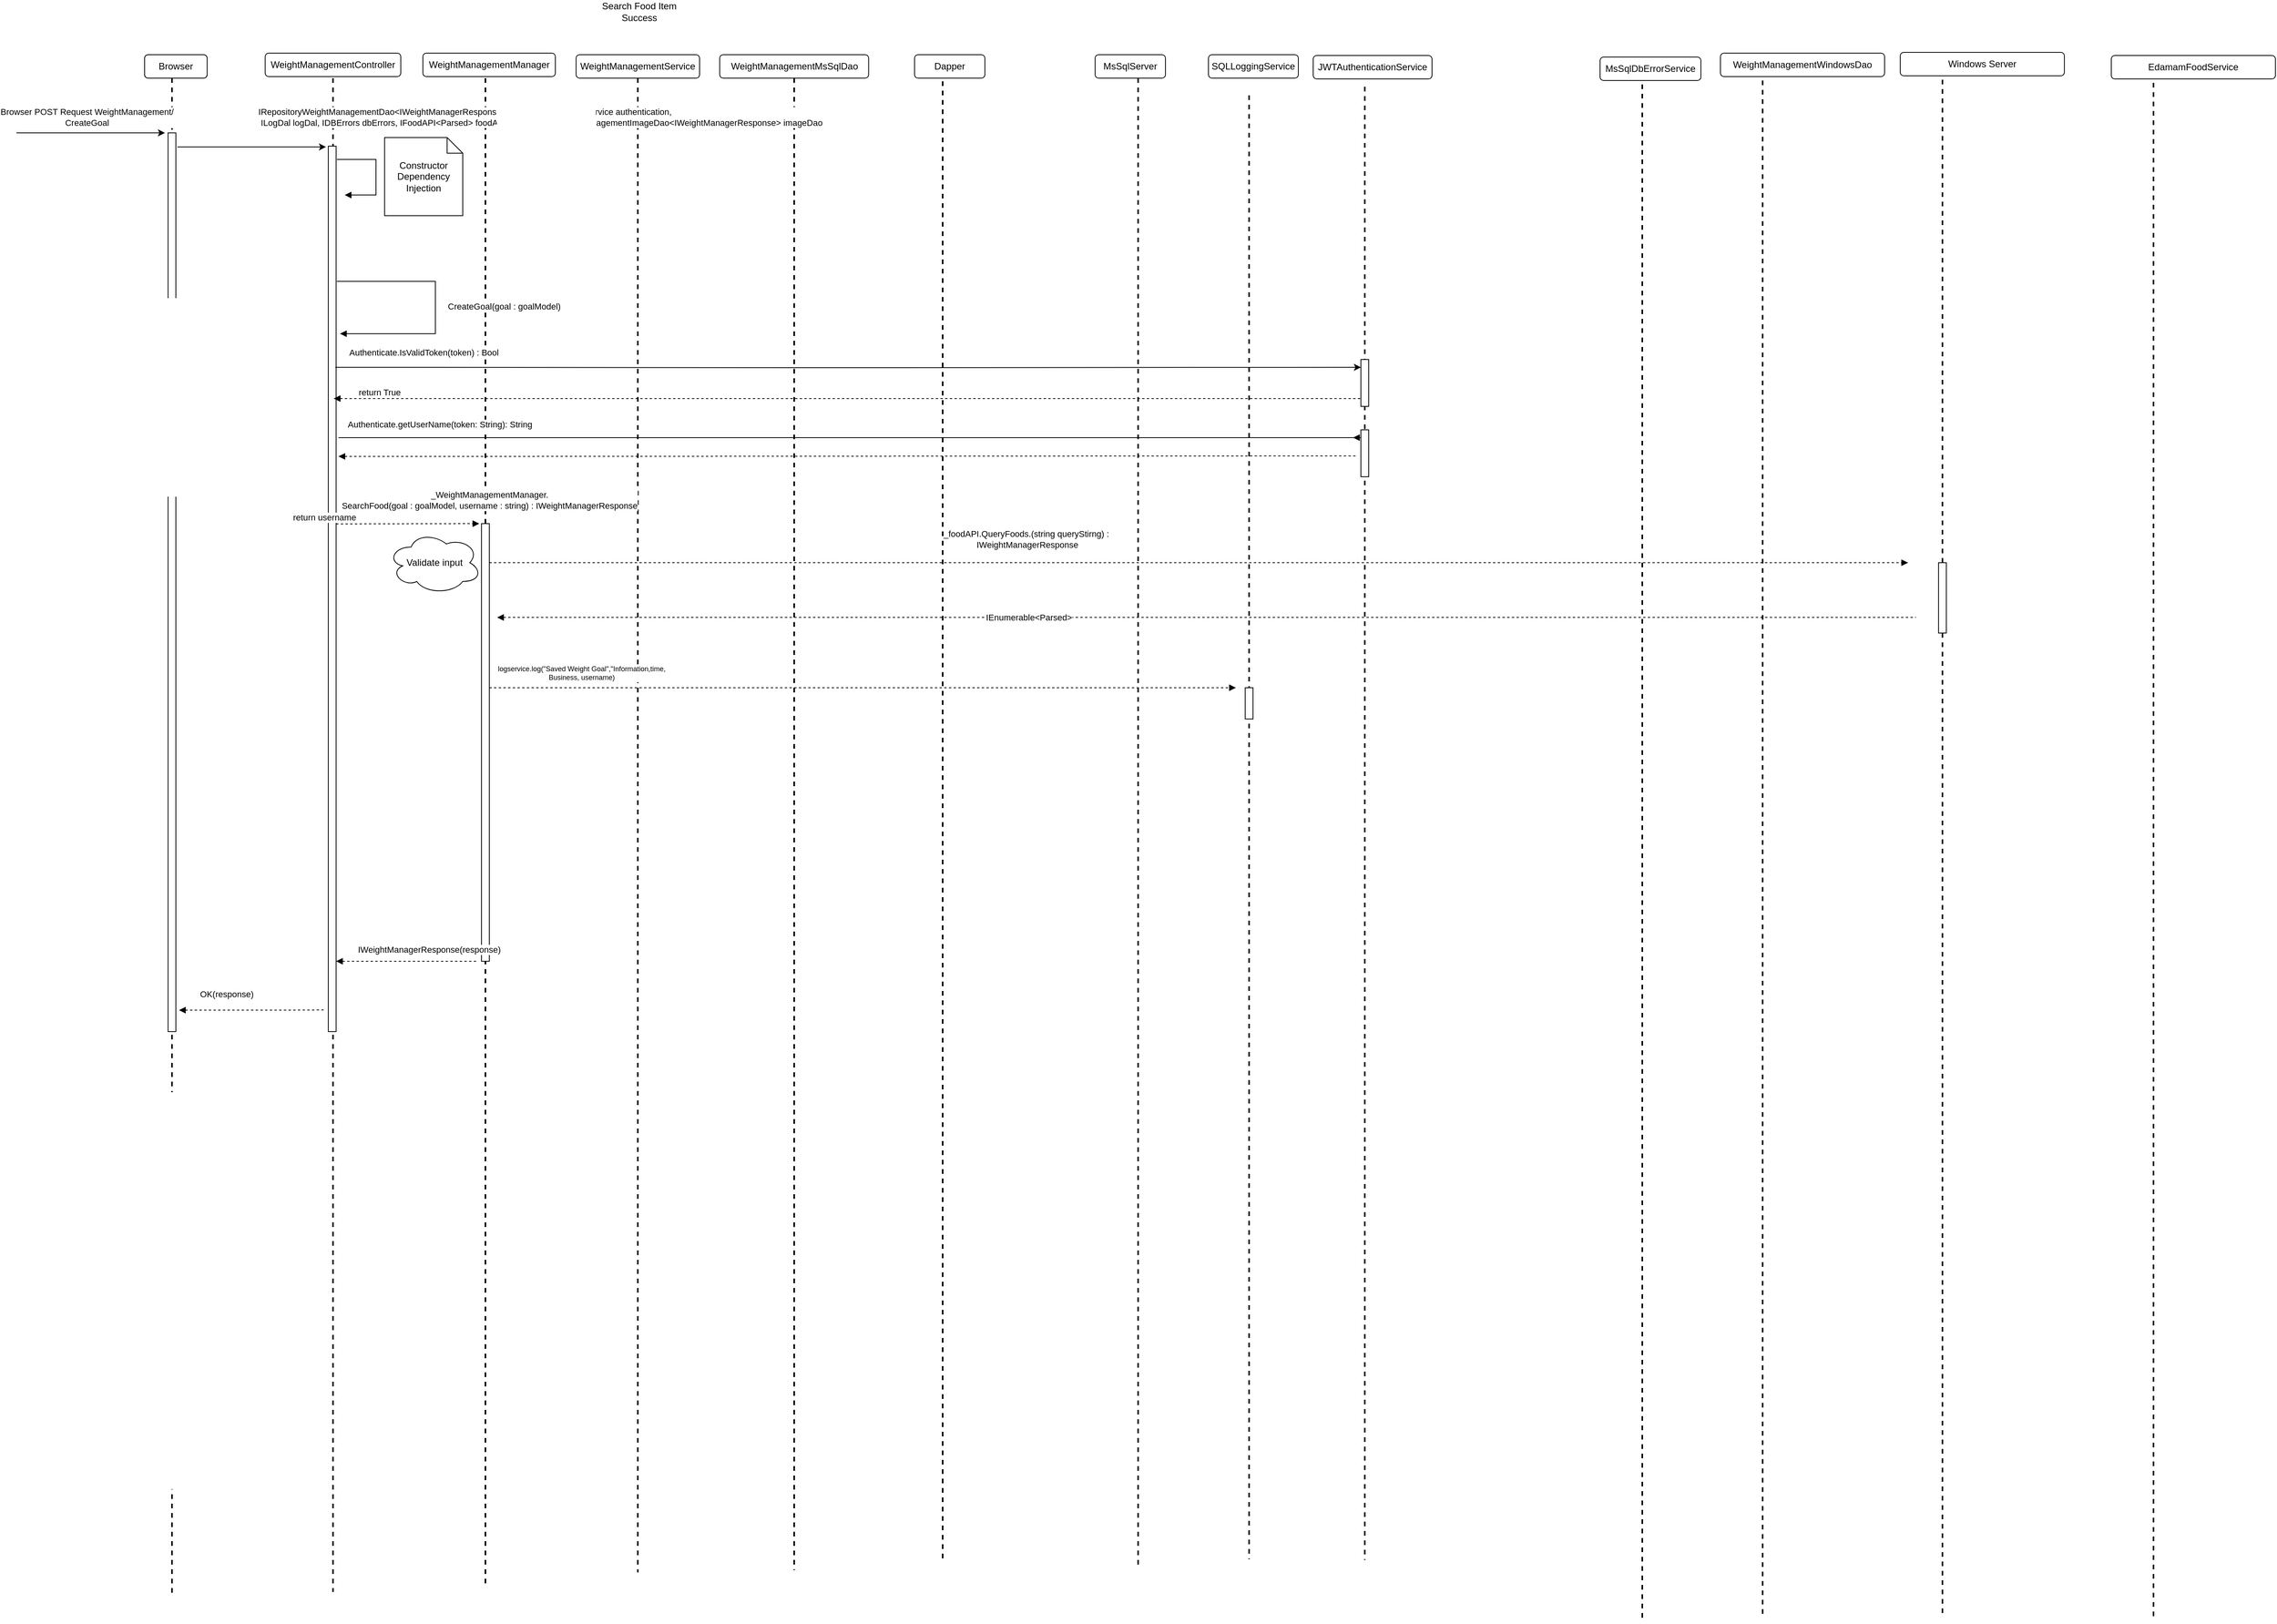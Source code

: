 <mxfile version="17.4.2" type="google" pages="3"><diagram id="Zu-n8dE4JaftM5KnnPa3" name="Success"><mxGraphModel grid="1" page="1" gridSize="10" guides="1" tooltips="1" connect="1" arrows="1" fold="1" pageScale="1" pageWidth="850" pageHeight="1100" math="0" shadow="0"><root><mxCell id="0"/><mxCell id="1" parent="0"/><mxCell id="J2cNiMPiPZ0vGhKlHc10-95" value="WeightManagementController" style="rounded=1;whiteSpace=wrap;html=1;" vertex="1" parent="1"><mxGeometry x="378.25" y="98" width="173.5" height="30" as="geometry"/></mxCell><mxCell id="J2cNiMPiPZ0vGhKlHc10-96" value="WeightManagementService" style="rounded=1;whiteSpace=wrap;html=1;" vertex="1" parent="1"><mxGeometry x="776" y="100" width="158" height="30" as="geometry"/></mxCell><mxCell id="J2cNiMPiPZ0vGhKlHc10-97" value="MsSqlServer" style="rounded=1;whiteSpace=wrap;html=1;" vertex="1" parent="1"><mxGeometry x="1440" y="100" width="90" height="30" as="geometry"/></mxCell><mxCell id="J2cNiMPiPZ0vGhKlHc10-98" value="WeightManagementManager" style="rounded=1;whiteSpace=wrap;html=1;" vertex="1" parent="1"><mxGeometry x="580" y="98" width="169.5" height="30" as="geometry"/></mxCell><mxCell id="J2cNiMPiPZ0vGhKlHc10-99" value="" style="line;strokeWidth=2;direction=south;html=1;dashed=1;" vertex="1" parent="1"><mxGeometry x="460" y="130" width="10" height="1937" as="geometry"/></mxCell><mxCell id="J2cNiMPiPZ0vGhKlHc10-100" value="" style="line;strokeWidth=2;direction=south;html=1;dashed=1;" vertex="1" parent="1"><mxGeometry x="655" y="130" width="10" height="1929" as="geometry"/></mxCell><mxCell id="J2cNiMPiPZ0vGhKlHc10-101" value="" style="line;strokeWidth=2;direction=south;html=1;dashed=1;" vertex="1" parent="1"><mxGeometry x="850" y="130" width="10" height="1912" as="geometry"/></mxCell><mxCell id="J2cNiMPiPZ0vGhKlHc10-102" value="" style="line;strokeWidth=2;direction=south;html=1;dashed=1;" vertex="1" parent="1"><mxGeometry x="1490" y="130" width="10" height="1908" as="geometry"/></mxCell><mxCell id="J2cNiMPiPZ0vGhKlHc10-103" value="Search Food Item Success" style="text;html=1;strokeColor=none;fillColor=none;align=center;verticalAlign=middle;whiteSpace=wrap;rounded=0;" vertex="1" parent="1"><mxGeometry x="786" y="30" width="142" height="30" as="geometry"/></mxCell><mxCell id="J2cNiMPiPZ0vGhKlHc10-104" value="" style="line;strokeWidth=2;direction=south;html=1;dashed=1;" vertex="1" parent="1"><mxGeometry x="1050" y="130" width="10" height="1909" as="geometry"/></mxCell><mxCell id="J2cNiMPiPZ0vGhKlHc10-105" value="" style="line;strokeWidth=2;direction=south;html=1;dashed=1;" vertex="1" parent="1"><mxGeometry x="1632" y="152" width="10" height="1873" as="geometry"/></mxCell><mxCell id="J2cNiMPiPZ0vGhKlHc10-106" value="SQLLoggingService" style="rounded=1;whiteSpace=wrap;html=1;" vertex="1" parent="1"><mxGeometry x="1585" y="100" width="115" height="30" as="geometry"/></mxCell><mxCell id="J2cNiMPiPZ0vGhKlHc10-107" value="Program.cs" style="rounded=1;whiteSpace=wrap;html=1;" vertex="1" parent="1"><mxGeometry x="224" y="100" width="80" height="30" as="geometry"/></mxCell><mxCell id="J2cNiMPiPZ0vGhKlHc10-108" value="" style="line;strokeWidth=2;direction=south;html=1;dashed=1;" vertex="1" parent="1"><mxGeometry x="254" y="130" width="10" height="1942" as="geometry"/></mxCell><mxCell id="J2cNiMPiPZ0vGhKlHc10-109" value="" style="html=1;points=[];perimeter=orthogonalPerimeter;" vertex="1" parent="1"><mxGeometry x="254" y="200" width="10" height="1150" as="geometry"/></mxCell><mxCell id="J2cNiMPiPZ0vGhKlHc10-110" value="" style="html=1;points=[];perimeter=orthogonalPerimeter;" vertex="1" parent="1"><mxGeometry x="459" y="217" width="10" height="1133" as="geometry"/></mxCell><mxCell id="J2cNiMPiPZ0vGhKlHc10-111" value="" style="line;strokeWidth=2;direction=south;html=1;dashed=1;" vertex="1" parent="1"><mxGeometry x="1240" y="134" width="10" height="1894" as="geometry"/></mxCell><mxCell id="J2cNiMPiPZ0vGhKlHc10-112" value="Dapper" style="rounded=1;whiteSpace=wrap;html=1;" vertex="1" parent="1"><mxGeometry x="1209" y="100" width="90" height="30" as="geometry"/></mxCell><mxCell id="J2cNiMPiPZ0vGhKlHc10-113" value="" style="line;strokeWidth=2;direction=south;html=1;dashed=1;" vertex="1" parent="1"><mxGeometry x="1780" y="141" width="10" height="1885" as="geometry"/></mxCell><mxCell id="J2cNiMPiPZ0vGhKlHc10-114" value="JWTAuthenticationService" style="rounded=1;whiteSpace=wrap;html=1;" vertex="1" parent="1"><mxGeometry x="1719" y="101" width="152" height="30" as="geometry"/></mxCell><mxCell id="J2cNiMPiPZ0vGhKlHc10-115" value="Browser" style="rounded=1;whiteSpace=wrap;html=1;" vertex="1" parent="1"><mxGeometry x="224" y="100" width="80" height="30" as="geometry"/></mxCell><mxCell id="J2cNiMPiPZ0vGhKlHc10-116" value="" style="endArrow=classic;html=1;rounded=0;" edge="1" parent="1"><mxGeometry width="50" height="50" relative="1" as="geometry"><mxPoint x="60" y="200" as="sourcePoint"/><mxPoint x="250" y="200" as="targetPoint"/></mxGeometry></mxCell><mxCell id="J2cNiMPiPZ0vGhKlHc10-117" value="&lt;div style=&quot;text-align: left&quot;&gt;Browser POST Request WeightManagement/&lt;/div&gt;&lt;span style=&quot;text-align: left&quot;&gt;CreateGoal&lt;/span&gt;" style="edgeLabel;html=1;align=center;verticalAlign=middle;resizable=0;points=[];" connectable="0" vertex="1" parent="J2cNiMPiPZ0vGhKlHc10-116"><mxGeometry x="0.567" y="-1" relative="1" as="geometry"><mxPoint x="-59" y="-21" as="offset"/></mxGeometry></mxCell><mxCell id="J2cNiMPiPZ0vGhKlHc10-118" value="" style="endArrow=classic;html=1;rounded=0;" edge="1" parent="1"><mxGeometry width="50" height="50" relative="1" as="geometry"><mxPoint x="266" y="218" as="sourcePoint"/><mxPoint x="456" y="218" as="targetPoint"/></mxGeometry></mxCell><mxCell id="J2cNiMPiPZ0vGhKlHc10-119" value="&lt;div style=&quot;text-align: left&quot;&gt;&lt;div&gt;IRepositoryWeightManagementDao&amp;lt;IWeightManagerResponse&amp;gt; dao, IAuthenticationService authentication,&lt;/div&gt;&lt;div&gt;&amp;nbsp;ILogDal logDal, IDBErrors dbErrors, IFoodAPI&amp;lt;Parsed&amp;gt; foodApi, IRepositoryWeightManagementImageDao&amp;lt;IWeightManagerResponse&amp;gt; imageDao&lt;/div&gt;&lt;/div&gt;" style="edgeLabel;html=1;align=center;verticalAlign=middle;resizable=0;points=[];" connectable="0" vertex="1" parent="J2cNiMPiPZ0vGhKlHc10-118"><mxGeometry x="0.567" y="-1" relative="1" as="geometry"><mxPoint x="315" y="-39" as="offset"/></mxGeometry></mxCell><mxCell id="J2cNiMPiPZ0vGhKlHc10-120" value="" style="endArrow=block;endFill=1;html=1;edgeStyle=orthogonalEdgeStyle;align=left;verticalAlign=top;rounded=0;" edge="1" parent="1"><mxGeometry x="-1" relative="1" as="geometry"><mxPoint x="470" y="234.03" as="sourcePoint"/><mxPoint x="480" y="279.53" as="targetPoint"/><Array as="points"><mxPoint x="520" y="234.03"/><mxPoint x="520" y="279.03"/></Array></mxGeometry></mxCell><mxCell id="J2cNiMPiPZ0vGhKlHc10-121" value="Constructor Dependency Injection" style="shape=note;size=20;whiteSpace=wrap;html=1;" vertex="1" parent="1"><mxGeometry x="531" y="206" width="100" height="100" as="geometry"/></mxCell><mxCell id="J2cNiMPiPZ0vGhKlHc10-122" value="CreateGoal(goal : goalModel)" style="endArrow=block;endFill=1;html=1;edgeStyle=orthogonalEdgeStyle;align=left;verticalAlign=top;rounded=0;" edge="1" parent="1"><mxGeometry x="-0.082" y="14" relative="1" as="geometry"><mxPoint x="470" y="390" as="sourcePoint"/><mxPoint x="474" y="457" as="targetPoint"/><Array as="points"><mxPoint x="596" y="390"/><mxPoint x="596" y="457"/></Array><mxPoint as="offset"/></mxGeometry></mxCell><mxCell id="J2cNiMPiPZ0vGhKlHc10-123" value="" style="html=1;points=[];perimeter=orthogonalPerimeter;" vertex="1" parent="1"><mxGeometry x="655" y="700" width="10" height="560" as="geometry"/></mxCell><mxCell id="J2cNiMPiPZ0vGhKlHc10-124" value="" style="endArrow=none;endFill=0;html=1;edgeStyle=orthogonalEdgeStyle;align=left;verticalAlign=top;rounded=0;startArrow=block;startFill=1;dashed=1;" edge="1" parent="1"><mxGeometry x="-1" relative="1" as="geometry"><mxPoint x="268" y="1322.52" as="sourcePoint"/><mxPoint x="453" y="1322.26" as="targetPoint"/><Array as="points"><mxPoint x="408" y="1322.26"/><mxPoint x="408" y="1322.26"/></Array></mxGeometry></mxCell><mxCell id="J2cNiMPiPZ0vGhKlHc10-125" value="&lt;span style=&quot;text-align: center&quot;&gt;OK(&lt;/span&gt;&lt;span style=&quot;text-align: center&quot;&gt;response)&lt;/span&gt;&lt;span style=&quot;text-align: center&quot;&gt;&lt;br&gt;&lt;br&gt;&lt;/span&gt;" style="edgeLabel;resizable=0;html=1;align=left;verticalAlign=bottom;" connectable="0" vertex="1" parent="J2cNiMPiPZ0vGhKlHc10-124"><mxGeometry x="-1" relative="1" as="geometry"><mxPoint x="25" y="1" as="offset"/></mxGeometry></mxCell><mxCell id="J2cNiMPiPZ0vGhKlHc10-126" value="" style="html=1;points=[];perimeter=orthogonalPerimeter;" vertex="1" parent="1"><mxGeometry x="1632" y="910" width="10" height="40" as="geometry"/></mxCell><mxCell id="J2cNiMPiPZ0vGhKlHc10-127" value="" style="endArrow=block;endFill=1;html=1;edgeStyle=orthogonalEdgeStyle;align=left;verticalAlign=top;rounded=0;exitX=1.133;exitY=0.18;exitDx=0;exitDy=0;exitPerimeter=0;entryX=-0.055;entryY=0.009;entryDx=0;entryDy=0;entryPerimeter=0;dashed=1;" edge="1" parent="1"><mxGeometry x="-1" relative="1" as="geometry"><mxPoint x="469.0" y="700.38" as="sourcePoint"/><mxPoint x="652.12" y="700.01" as="targetPoint"/><Array as="points"><mxPoint x="652.67" y="700.38"/></Array></mxGeometry></mxCell><mxCell id="J2cNiMPiPZ0vGhKlHc10-128" value="_WeightManagementManager.&lt;br&gt;&lt;span style=&quot;text-align: left&quot;&gt;SearchFood(&lt;/span&gt;&lt;span style=&quot;text-align: left&quot;&gt;goal : goalModel&lt;/span&gt;&lt;span style=&quot;text-align: left&quot;&gt;, username : string)&lt;/span&gt;&amp;nbsp;: IWeightManagerResponse&lt;span style=&quot;text-align: left&quot;&gt;&lt;br&gt;&lt;/span&gt;" style="edgeLabel;html=1;align=center;verticalAlign=middle;resizable=0;points=[];" connectable="0" vertex="1" parent="J2cNiMPiPZ0vGhKlHc10-127"><mxGeometry x="-0.158" y="2" relative="1" as="geometry"><mxPoint x="119" y="-28" as="offset"/></mxGeometry></mxCell><mxCell id="J2cNiMPiPZ0vGhKlHc10-129" value="" style="endArrow=block;endFill=1;html=1;edgeStyle=orthogonalEdgeStyle;align=left;verticalAlign=top;rounded=0;startArrow=none;startFill=0;dashed=1;" edge="1" parent="1"><mxGeometry x="-1" relative="1" as="geometry"><mxPoint x="665" y="910" as="sourcePoint"/><mxPoint x="1620" y="910" as="targetPoint"/><Array as="points"><mxPoint x="1323.5" y="909.96"/></Array></mxGeometry></mxCell><mxCell id="J2cNiMPiPZ0vGhKlHc10-130" value="&lt;div style=&quot;font-size: 9px ; text-align: center&quot;&gt;logservice.log(&quot;Saved Weight Goal&quot;,&quot;Information,time,&lt;/div&gt;&lt;div style=&quot;font-size: 9px ; text-align: center&quot;&gt;Business, username)&lt;/div&gt;" style="edgeLabel;resizable=0;html=1;align=left;verticalAlign=bottom;" connectable="0" vertex="1" parent="J2cNiMPiPZ0vGhKlHc10-129"><mxGeometry x="-1" relative="1" as="geometry"><mxPoint x="9" y="-6" as="offset"/></mxGeometry></mxCell><mxCell id="J2cNiMPiPZ0vGhKlHc10-151" value="" style="line;strokeWidth=2;direction=south;html=1;dashed=1;" vertex="1" parent="1"><mxGeometry x="2135" y="138" width="10" height="1968" as="geometry"/></mxCell><mxCell id="J2cNiMPiPZ0vGhKlHc10-152" value="MsSqlDbErrorService" style="rounded=1;whiteSpace=wrap;html=1;" vertex="1" parent="1"><mxGeometry x="2086" y="103" width="129" height="30" as="geometry"/></mxCell><mxCell id="J2cNiMPiPZ0vGhKlHc10-153" value="" style="endArrow=classic;html=1;rounded=0;edgeStyle=orthogonalEdgeStyle;entryX=0;entryY=0.167;entryDx=0;entryDy=0;entryPerimeter=0;" edge="1" parent="1" target="J2cNiMPiPZ0vGhKlHc10-160"><mxGeometry relative="1" as="geometry"><mxPoint x="468" y="500" as="sourcePoint"/><mxPoint x="1770" y="500" as="targetPoint"/></mxGeometry></mxCell><mxCell id="J2cNiMPiPZ0vGhKlHc10-154" value="Authenticate.IsValidToken(token) : Bool" style="edgeLabel;resizable=0;html=1;align=center;verticalAlign=middle;" connectable="0" vertex="1" parent="J2cNiMPiPZ0vGhKlHc10-153"><mxGeometry relative="1" as="geometry"><mxPoint x="-544" y="-20" as="offset"/></mxGeometry></mxCell><mxCell id="J2cNiMPiPZ0vGhKlHc10-155" value="" style="endArrow=none;endFill=0;html=1;edgeStyle=orthogonalEdgeStyle;align=left;verticalAlign=top;rounded=0;startArrow=block;startFill=1;dashed=1;entryX=0.462;entryY=-29.044;entryDx=0;entryDy=0;entryPerimeter=0;" edge="1" parent="1"><mxGeometry x="-1" relative="1" as="geometry"><mxPoint x="466" y="540" as="sourcePoint"/><mxPoint x="1788.44" y="538.806" as="targetPoint"/><Array as="points"><mxPoint x="1780" y="540"/><mxPoint x="1780" y="539"/></Array></mxGeometry></mxCell><mxCell id="J2cNiMPiPZ0vGhKlHc10-156" value="return True" style="edgeLabel;resizable=0;html=1;align=left;verticalAlign=bottom;" connectable="0" vertex="1" parent="J2cNiMPiPZ0vGhKlHc10-155"><mxGeometry x="-1" relative="1" as="geometry"><mxPoint x="30" as="offset"/></mxGeometry></mxCell><mxCell id="J2cNiMPiPZ0vGhKlHc10-157" value="Authenticate.getUserName(token: String): String" style="endArrow=block;endFill=1;html=1;edgeStyle=orthogonalEdgeStyle;align=left;verticalAlign=top;rounded=0;" edge="1" parent="1"><mxGeometry x="-0.985" y="30" relative="1" as="geometry"><mxPoint x="472.0" y="590" as="sourcePoint"/><mxPoint x="1770" y="590" as="targetPoint"/><mxPoint as="offset"/><Array as="points"><mxPoint x="1790" y="590"/></Array></mxGeometry></mxCell><mxCell id="J2cNiMPiPZ0vGhKlHc10-158" value="" style="endArrow=none;endFill=0;html=1;edgeStyle=orthogonalEdgeStyle;align=left;verticalAlign=top;rounded=0;startArrow=block;startFill=1;dashed=1;entryX=-0.438;entryY=0.556;entryDx=0;entryDy=0;entryPerimeter=0;" edge="1" parent="1" target="J2cNiMPiPZ0vGhKlHc10-161"><mxGeometry x="-1" relative="1" as="geometry"><mxPoint x="472.0" y="614" as="sourcePoint"/><mxPoint x="1782" y="614" as="targetPoint"/><Array as="points"><mxPoint x="611" y="614"/></Array></mxGeometry></mxCell><mxCell id="J2cNiMPiPZ0vGhKlHc10-159" value="return username" style="edgeLabel;resizable=0;html=1;align=left;verticalAlign=bottom;" connectable="0" vertex="1" parent="J2cNiMPiPZ0vGhKlHc10-158"><mxGeometry x="-1" relative="1" as="geometry"><mxPoint x="-60" y="86" as="offset"/></mxGeometry></mxCell><mxCell id="J2cNiMPiPZ0vGhKlHc10-160" value="" style="html=1;points=[];perimeter=orthogonalPerimeter;" vertex="1" parent="1"><mxGeometry x="1780" y="490" width="10" height="60" as="geometry"/></mxCell><mxCell id="J2cNiMPiPZ0vGhKlHc10-161" value="" style="html=1;points=[];perimeter=orthogonalPerimeter;" vertex="1" parent="1"><mxGeometry x="1780" y="580" width="10" height="60" as="geometry"/></mxCell><mxCell id="J2cNiMPiPZ0vGhKlHc10-162" value="" style="endArrow=none;endFill=0;html=1;edgeStyle=orthogonalEdgeStyle;align=left;verticalAlign=top;rounded=0;startArrow=block;startFill=1;dashed=1;" edge="1" parent="1"><mxGeometry x="-1" relative="1" as="geometry"><mxPoint x="469" y="1260.0" as="sourcePoint"/><mxPoint x="649" y="1260.05" as="targetPoint"/><Array as="points"><mxPoint x="604" y="1260"/><mxPoint x="604" y="1260"/></Array></mxGeometry></mxCell><mxCell id="J2cNiMPiPZ0vGhKlHc10-163" value="&lt;span style=&quot;text-align: center&quot;&gt;IWeightManagerResponse(response)&lt;/span&gt;" style="edgeLabel;resizable=0;html=1;align=left;verticalAlign=bottom;" connectable="0" vertex="1" parent="J2cNiMPiPZ0vGhKlHc10-162"><mxGeometry x="-1" relative="1" as="geometry"><mxPoint x="26" y="-7" as="offset"/></mxGeometry></mxCell><mxCell id="J2cNiMPiPZ0vGhKlHc10-164" value="WeightManagementMsSqlDao" style="rounded=1;whiteSpace=wrap;html=1;" vertex="1" parent="1"><mxGeometry x="959.75" y="100" width="190.5" height="30" as="geometry"/></mxCell><mxCell id="J2cNiMPiPZ0vGhKlHc10-165" value="" style="line;strokeWidth=2;direction=south;html=1;dashed=1;" vertex="1" parent="1"><mxGeometry x="2289" y="133" width="10" height="1968" as="geometry"/></mxCell><mxCell id="J2cNiMPiPZ0vGhKlHc10-166" value="WeightManagementWindowsDao" style="rounded=1;whiteSpace=wrap;html=1;" vertex="1" parent="1"><mxGeometry x="2240" y="98" width="210" height="30" as="geometry"/></mxCell><mxCell id="J2cNiMPiPZ0vGhKlHc10-167" value="" style="line;strokeWidth=2;direction=south;html=1;dashed=1;" vertex="1" parent="1"><mxGeometry x="2519" y="132" width="10" height="1968" as="geometry"/></mxCell><mxCell id="J2cNiMPiPZ0vGhKlHc10-168" value="Windows Server" style="rounded=1;whiteSpace=wrap;html=1;" vertex="1" parent="1"><mxGeometry x="2470" y="97" width="210" height="30" as="geometry"/></mxCell><mxCell id="J2cNiMPiPZ0vGhKlHc10-184" value="" style="html=1;points=[];perimeter=orthogonalPerimeter;" vertex="1" parent="1"><mxGeometry x="2519" y="750" width="10" height="90" as="geometry"/></mxCell><mxCell id="J2cNiMPiPZ0vGhKlHc10-187" value="" style="endArrow=block;endFill=1;html=1;edgeStyle=orthogonalEdgeStyle;align=left;verticalAlign=top;rounded=0;exitX=1.133;exitY=0.18;exitDx=0;exitDy=0;exitPerimeter=0;dashed=1;" edge="1" parent="1"><mxGeometry x="-1" relative="1" as="geometry"><mxPoint x="665" y="750.03" as="sourcePoint"/><mxPoint x="2480" y="750" as="targetPoint"/><Array as="points"><mxPoint x="848.67" y="750.4"/></Array></mxGeometry></mxCell><mxCell id="J2cNiMPiPZ0vGhKlHc10-188" value="&lt;div style=&quot;text-align: left&quot;&gt;&lt;span style=&quot;text-align: center ; background-color: rgb(255 , 255 , 255)&quot;&gt;_foodAPI.QueryFoods.(string queryStirng)&lt;/span&gt;&lt;span style=&quot;text-align: center ; background-color: rgb(255 , 255 , 255)&quot;&gt;&amp;nbsp;:&amp;nbsp;&lt;/span&gt;&lt;br&gt;&lt;/div&gt;&lt;span style=&quot;background-color: rgb(255 , 255 , 255)&quot;&gt;IWeightManagerResponse&lt;/span&gt;" style="edgeLabel;html=1;align=center;verticalAlign=middle;resizable=0;points=[];labelBackgroundColor=none;" connectable="0" vertex="1" parent="J2cNiMPiPZ0vGhKlHc10-187"><mxGeometry x="-0.323" relative="1" as="geometry"><mxPoint x="73" y="-30" as="offset"/></mxGeometry></mxCell><mxCell id="J2cNiMPiPZ0vGhKlHc10-190" value="Validate input" style="ellipse;shape=cloud;whiteSpace=wrap;html=1;" vertex="1" parent="1"><mxGeometry x="535" y="710" width="120" height="80" as="geometry"/></mxCell><mxCell id="J2cNiMPiPZ0vGhKlHc10-193" value="" style="line;strokeWidth=2;direction=south;html=1;dashed=1;" vertex="1" parent="1"><mxGeometry x="2789" y="136" width="10" height="1968" as="geometry"/></mxCell><mxCell id="J2cNiMPiPZ0vGhKlHc10-194" value="EdamamFoodService" style="rounded=1;whiteSpace=wrap;html=1;" vertex="1" parent="1"><mxGeometry x="2740" y="101" width="210" height="30" as="geometry"/></mxCell><mxCell id="J2cNiMPiPZ0vGhKlHc10-195" value="" style="endArrow=none;endFill=0;html=1;edgeStyle=orthogonalEdgeStyle;align=left;verticalAlign=top;rounded=0;exitX=1.133;exitY=0.18;exitDx=0;exitDy=0;exitPerimeter=0;dashed=1;startArrow=block;startFill=1;" edge="1" parent="1"><mxGeometry x="-1" relative="1" as="geometry"><mxPoint x="675" y="820.03" as="sourcePoint"/><mxPoint x="2490" y="820" as="targetPoint"/><Array as="points"><mxPoint x="858.67" y="820.4"/></Array></mxGeometry></mxCell><mxCell id="J2cNiMPiPZ0vGhKlHc10-196" value="&lt;div style=&quot;text-align: center&quot;&gt;&lt;br&gt;&lt;/div&gt;" style="edgeLabel;html=1;align=center;verticalAlign=middle;resizable=0;points=[];labelBackgroundColor=none;" connectable="0" vertex="1" parent="J2cNiMPiPZ0vGhKlHc10-195"><mxGeometry x="-0.323" relative="1" as="geometry"><mxPoint x="81" y="-10" as="offset"/></mxGeometry></mxCell><mxCell id="J2cNiMPiPZ0vGhKlHc10-197" value="IEnumerable&amp;lt;Parsed&amp;gt;" style="edgeLabel;html=1;align=center;verticalAlign=middle;resizable=0;points=[];" connectable="0" vertex="1" parent="J2cNiMPiPZ0vGhKlHc10-195"><mxGeometry x="-0.251" relative="1" as="geometry"><mxPoint as="offset"/></mxGeometry></mxCell></root></mxGraphModel></diagram><diagram name="API FAIL" id="asKYfRH7LN4sN0O_VUEG"><mxGraphModel grid="1" page="1" gridSize="10" guides="1" tooltips="1" connect="1" arrows="1" fold="1" pageScale="1" pageWidth="850" pageHeight="1100" math="0" shadow="0"><root><mxCell id="YJ8ObVjsnDUGtwaK42XU-0"/><mxCell id="YJ8ObVjsnDUGtwaK42XU-1" parent="YJ8ObVjsnDUGtwaK42XU-0"/><mxCell id="p18GRYTLbY7goPqbXxSh-0" value="WeightManagementController" style="rounded=1;whiteSpace=wrap;html=1;" vertex="1" parent="YJ8ObVjsnDUGtwaK42XU-1"><mxGeometry x="378.25" y="98" width="173.5" height="30" as="geometry"/></mxCell><mxCell id="p18GRYTLbY7goPqbXxSh-1" value="WeightManagementService" style="rounded=1;whiteSpace=wrap;html=1;" vertex="1" parent="YJ8ObVjsnDUGtwaK42XU-1"><mxGeometry x="776" y="100" width="158" height="30" as="geometry"/></mxCell><mxCell id="p18GRYTLbY7goPqbXxSh-2" value="MsSqlServer" style="rounded=1;whiteSpace=wrap;html=1;" vertex="1" parent="YJ8ObVjsnDUGtwaK42XU-1"><mxGeometry x="1440" y="100" width="90" height="30" as="geometry"/></mxCell><mxCell id="p18GRYTLbY7goPqbXxSh-3" value="WeightManagementManager" style="rounded=1;whiteSpace=wrap;html=1;" vertex="1" parent="YJ8ObVjsnDUGtwaK42XU-1"><mxGeometry x="580" y="98" width="169.5" height="30" as="geometry"/></mxCell><mxCell id="p18GRYTLbY7goPqbXxSh-4" value="" style="line;strokeWidth=2;direction=south;html=1;dashed=1;" vertex="1" parent="YJ8ObVjsnDUGtwaK42XU-1"><mxGeometry x="460" y="130" width="10" height="1937" as="geometry"/></mxCell><mxCell id="p18GRYTLbY7goPqbXxSh-5" value="" style="line;strokeWidth=2;direction=south;html=1;dashed=1;" vertex="1" parent="YJ8ObVjsnDUGtwaK42XU-1"><mxGeometry x="655" y="130" width="10" height="1929" as="geometry"/></mxCell><mxCell id="p18GRYTLbY7goPqbXxSh-6" value="" style="line;strokeWidth=2;direction=south;html=1;dashed=1;" vertex="1" parent="YJ8ObVjsnDUGtwaK42XU-1"><mxGeometry x="850" y="130" width="10" height="1912" as="geometry"/></mxCell><mxCell id="p18GRYTLbY7goPqbXxSh-7" value="" style="line;strokeWidth=2;direction=south;html=1;dashed=1;" vertex="1" parent="YJ8ObVjsnDUGtwaK42XU-1"><mxGeometry x="1490" y="130" width="10" height="1908" as="geometry"/></mxCell><mxCell id="p18GRYTLbY7goPqbXxSh-8" value="Search Food Item API Error" style="text;html=1;strokeColor=none;fillColor=none;align=center;verticalAlign=middle;whiteSpace=wrap;rounded=0;" vertex="1" parent="YJ8ObVjsnDUGtwaK42XU-1"><mxGeometry x="786" y="30" width="142" height="30" as="geometry"/></mxCell><mxCell id="p18GRYTLbY7goPqbXxSh-9" value="" style="line;strokeWidth=2;direction=south;html=1;dashed=1;" vertex="1" parent="YJ8ObVjsnDUGtwaK42XU-1"><mxGeometry x="1050" y="130" width="10" height="1909" as="geometry"/></mxCell><mxCell id="p18GRYTLbY7goPqbXxSh-10" value="" style="line;strokeWidth=2;direction=south;html=1;dashed=1;" vertex="1" parent="YJ8ObVjsnDUGtwaK42XU-1"><mxGeometry x="1632" y="152" width="10" height="1873" as="geometry"/></mxCell><mxCell id="p18GRYTLbY7goPqbXxSh-11" value="SQLLoggingService" style="rounded=1;whiteSpace=wrap;html=1;" vertex="1" parent="YJ8ObVjsnDUGtwaK42XU-1"><mxGeometry x="1585" y="100" width="115" height="30" as="geometry"/></mxCell><mxCell id="p18GRYTLbY7goPqbXxSh-12" value="Program.cs" style="rounded=1;whiteSpace=wrap;html=1;" vertex="1" parent="YJ8ObVjsnDUGtwaK42XU-1"><mxGeometry x="224" y="100" width="80" height="30" as="geometry"/></mxCell><mxCell id="p18GRYTLbY7goPqbXxSh-13" value="" style="line;strokeWidth=2;direction=south;html=1;dashed=1;" vertex="1" parent="YJ8ObVjsnDUGtwaK42XU-1"><mxGeometry x="254" y="130" width="10" height="1942" as="geometry"/></mxCell><mxCell id="p18GRYTLbY7goPqbXxSh-14" value="" style="html=1;points=[];perimeter=orthogonalPerimeter;" vertex="1" parent="YJ8ObVjsnDUGtwaK42XU-1"><mxGeometry x="254" y="200" width="10" height="1150" as="geometry"/></mxCell><mxCell id="p18GRYTLbY7goPqbXxSh-15" value="" style="html=1;points=[];perimeter=orthogonalPerimeter;" vertex="1" parent="YJ8ObVjsnDUGtwaK42XU-1"><mxGeometry x="459" y="217" width="10" height="1133" as="geometry"/></mxCell><mxCell id="p18GRYTLbY7goPqbXxSh-16" value="" style="line;strokeWidth=2;direction=south;html=1;dashed=1;" vertex="1" parent="YJ8ObVjsnDUGtwaK42XU-1"><mxGeometry x="1240" y="134" width="10" height="1894" as="geometry"/></mxCell><mxCell id="p18GRYTLbY7goPqbXxSh-17" value="Dapper" style="rounded=1;whiteSpace=wrap;html=1;" vertex="1" parent="YJ8ObVjsnDUGtwaK42XU-1"><mxGeometry x="1209" y="100" width="90" height="30" as="geometry"/></mxCell><mxCell id="p18GRYTLbY7goPqbXxSh-18" value="" style="line;strokeWidth=2;direction=south;html=1;dashed=1;" vertex="1" parent="YJ8ObVjsnDUGtwaK42XU-1"><mxGeometry x="1780" y="141" width="10" height="1885" as="geometry"/></mxCell><mxCell id="p18GRYTLbY7goPqbXxSh-19" value="JWTAuthenticationService" style="rounded=1;whiteSpace=wrap;html=1;" vertex="1" parent="YJ8ObVjsnDUGtwaK42XU-1"><mxGeometry x="1719" y="101" width="152" height="30" as="geometry"/></mxCell><mxCell id="p18GRYTLbY7goPqbXxSh-20" value="Browser" style="rounded=1;whiteSpace=wrap;html=1;" vertex="1" parent="YJ8ObVjsnDUGtwaK42XU-1"><mxGeometry x="224" y="100" width="80" height="30" as="geometry"/></mxCell><mxCell id="p18GRYTLbY7goPqbXxSh-21" value="" style="endArrow=classic;html=1;rounded=0;" edge="1" parent="YJ8ObVjsnDUGtwaK42XU-1"><mxGeometry width="50" height="50" relative="1" as="geometry"><mxPoint x="60" y="200" as="sourcePoint"/><mxPoint x="250" y="200" as="targetPoint"/></mxGeometry></mxCell><mxCell id="p18GRYTLbY7goPqbXxSh-22" value="&lt;div style=&quot;text-align: left&quot;&gt;Browser POST Request WeightManagement/&lt;/div&gt;&lt;span style=&quot;text-align: left&quot;&gt;CreateGoal&lt;/span&gt;" style="edgeLabel;html=1;align=center;verticalAlign=middle;resizable=0;points=[];" connectable="0" vertex="1" parent="p18GRYTLbY7goPqbXxSh-21"><mxGeometry x="0.567" y="-1" relative="1" as="geometry"><mxPoint x="-59" y="-21" as="offset"/></mxGeometry></mxCell><mxCell id="p18GRYTLbY7goPqbXxSh-23" value="" style="endArrow=classic;html=1;rounded=0;" edge="1" parent="YJ8ObVjsnDUGtwaK42XU-1"><mxGeometry width="50" height="50" relative="1" as="geometry"><mxPoint x="266" y="218" as="sourcePoint"/><mxPoint x="456" y="218" as="targetPoint"/></mxGeometry></mxCell><mxCell id="p18GRYTLbY7goPqbXxSh-24" value="&lt;div style=&quot;text-align: left&quot;&gt;&lt;div&gt;IRepositoryWeightManagementDao&amp;lt;IWeightManagerResponse&amp;gt; dao, IAuthenticationService authentication,&lt;/div&gt;&lt;div&gt;&amp;nbsp;ILogDal logDal, IDBErrors dbErrors, IFoodAPI&amp;lt;Parsed&amp;gt; foodApi, IRepositoryWeightManagementImageDao&amp;lt;IWeightManagerResponse&amp;gt; imageDao&lt;/div&gt;&lt;/div&gt;" style="edgeLabel;html=1;align=center;verticalAlign=middle;resizable=0;points=[];" connectable="0" vertex="1" parent="p18GRYTLbY7goPqbXxSh-23"><mxGeometry x="0.567" y="-1" relative="1" as="geometry"><mxPoint x="315" y="-39" as="offset"/></mxGeometry></mxCell><mxCell id="p18GRYTLbY7goPqbXxSh-25" value="" style="endArrow=block;endFill=1;html=1;edgeStyle=orthogonalEdgeStyle;align=left;verticalAlign=top;rounded=0;" edge="1" parent="YJ8ObVjsnDUGtwaK42XU-1"><mxGeometry x="-1" relative="1" as="geometry"><mxPoint x="470" y="234.03" as="sourcePoint"/><mxPoint x="480" y="279.53" as="targetPoint"/><Array as="points"><mxPoint x="520" y="234.03"/><mxPoint x="520" y="279.03"/></Array></mxGeometry></mxCell><mxCell id="p18GRYTLbY7goPqbXxSh-26" value="Constructor Dependency Injection" style="shape=note;size=20;whiteSpace=wrap;html=1;" vertex="1" parent="YJ8ObVjsnDUGtwaK42XU-1"><mxGeometry x="531" y="206" width="100" height="100" as="geometry"/></mxCell><mxCell id="p18GRYTLbY7goPqbXxSh-27" value="CreateGoal(goal : goalModel)" style="endArrow=block;endFill=1;html=1;edgeStyle=orthogonalEdgeStyle;align=left;verticalAlign=top;rounded=0;" edge="1" parent="YJ8ObVjsnDUGtwaK42XU-1"><mxGeometry x="-0.082" y="14" relative="1" as="geometry"><mxPoint x="470" y="390" as="sourcePoint"/><mxPoint x="474" y="457" as="targetPoint"/><Array as="points"><mxPoint x="596" y="390"/><mxPoint x="596" y="457"/></Array><mxPoint as="offset"/></mxGeometry></mxCell><mxCell id="p18GRYTLbY7goPqbXxSh-28" value="" style="html=1;points=[];perimeter=orthogonalPerimeter;" vertex="1" parent="YJ8ObVjsnDUGtwaK42XU-1"><mxGeometry x="655" y="700" width="10" height="560" as="geometry"/></mxCell><mxCell id="p18GRYTLbY7goPqbXxSh-29" value="" style="endArrow=none;endFill=0;html=1;edgeStyle=orthogonalEdgeStyle;align=left;verticalAlign=top;rounded=0;startArrow=block;startFill=1;dashed=1;" edge="1" parent="YJ8ObVjsnDUGtwaK42XU-1"><mxGeometry x="-1" relative="1" as="geometry"><mxPoint x="268" y="1322.52" as="sourcePoint"/><mxPoint x="453" y="1322.26" as="targetPoint"/><Array as="points"><mxPoint x="408" y="1322.26"/><mxPoint x="408" y="1322.26"/></Array></mxGeometry></mxCell><mxCell id="p18GRYTLbY7goPqbXxSh-30" value="&lt;span style=&quot;text-align: center&quot;&gt;StatusCode(500)&lt;/span&gt;&lt;span style=&quot;text-align: center&quot;&gt;&lt;br&gt;&lt;/span&gt;" style="edgeLabel;resizable=0;html=1;align=left;verticalAlign=bottom;" connectable="0" vertex="1" parent="p18GRYTLbY7goPqbXxSh-29"><mxGeometry x="-1" relative="1" as="geometry"><mxPoint x="25" y="1" as="offset"/></mxGeometry></mxCell><mxCell id="p18GRYTLbY7goPqbXxSh-31" value="" style="html=1;points=[];perimeter=orthogonalPerimeter;" vertex="1" parent="YJ8ObVjsnDUGtwaK42XU-1"><mxGeometry x="1632" y="910" width="10" height="40" as="geometry"/></mxCell><mxCell id="p18GRYTLbY7goPqbXxSh-32" value="" style="endArrow=block;endFill=1;html=1;edgeStyle=orthogonalEdgeStyle;align=left;verticalAlign=top;rounded=0;exitX=1.133;exitY=0.18;exitDx=0;exitDy=0;exitPerimeter=0;entryX=-0.055;entryY=0.009;entryDx=0;entryDy=0;entryPerimeter=0;dashed=1;" edge="1" parent="YJ8ObVjsnDUGtwaK42XU-1"><mxGeometry x="-1" relative="1" as="geometry"><mxPoint x="469.0" y="700.38" as="sourcePoint"/><mxPoint x="652.12" y="700.01" as="targetPoint"/><Array as="points"><mxPoint x="652.67" y="700.38"/></Array></mxGeometry></mxCell><mxCell id="p18GRYTLbY7goPqbXxSh-33" value="_WeightManagementManager.&lt;br&gt;&lt;span style=&quot;text-align: left&quot;&gt;SearchFood(&lt;/span&gt;&lt;span style=&quot;text-align: left&quot;&gt;goal : goalModel&lt;/span&gt;&lt;span style=&quot;text-align: left&quot;&gt;, username : string)&lt;/span&gt;&amp;nbsp;: IWeightManagerResponse&lt;span style=&quot;text-align: left&quot;&gt;&lt;br&gt;&lt;/span&gt;" style="edgeLabel;html=1;align=center;verticalAlign=middle;resizable=0;points=[];" connectable="0" vertex="1" parent="p18GRYTLbY7goPqbXxSh-32"><mxGeometry x="-0.158" y="2" relative="1" as="geometry"><mxPoint x="119" y="-28" as="offset"/></mxGeometry></mxCell><mxCell id="p18GRYTLbY7goPqbXxSh-34" value="" style="endArrow=block;endFill=1;html=1;edgeStyle=orthogonalEdgeStyle;align=left;verticalAlign=top;rounded=0;startArrow=none;startFill=0;dashed=1;" edge="1" parent="YJ8ObVjsnDUGtwaK42XU-1"><mxGeometry x="-1" relative="1" as="geometry"><mxPoint x="665" y="910.0" as="sourcePoint"/><mxPoint x="1620" y="910.0" as="targetPoint"/><Array as="points"><mxPoint x="1323.5" y="909.96"/></Array></mxGeometry></mxCell><mxCell id="p18GRYTLbY7goPqbXxSh-35" value="&lt;div style=&quot;font-size: 9px ; text-align: center&quot;&gt;logservice.log(&quot;Search Food API Error&quot;,&quot;Information,time,&lt;/div&gt;&lt;div style=&quot;font-size: 9px ; text-align: center&quot;&gt;Business, username)&lt;/div&gt;" style="edgeLabel;resizable=0;html=1;align=left;verticalAlign=bottom;" connectable="0" vertex="1" parent="p18GRYTLbY7goPqbXxSh-34"><mxGeometry x="-1" relative="1" as="geometry"><mxPoint x="9" y="-6" as="offset"/></mxGeometry></mxCell><mxCell id="p18GRYTLbY7goPqbXxSh-36" value="" style="line;strokeWidth=2;direction=south;html=1;dashed=1;" vertex="1" parent="YJ8ObVjsnDUGtwaK42XU-1"><mxGeometry x="2135" y="138" width="10" height="1968" as="geometry"/></mxCell><mxCell id="p18GRYTLbY7goPqbXxSh-37" value="MsSqlDbErrorService" style="rounded=1;whiteSpace=wrap;html=1;" vertex="1" parent="YJ8ObVjsnDUGtwaK42XU-1"><mxGeometry x="2086" y="103" width="129" height="30" as="geometry"/></mxCell><mxCell id="p18GRYTLbY7goPqbXxSh-38" value="" style="endArrow=classic;html=1;rounded=0;edgeStyle=orthogonalEdgeStyle;entryX=0;entryY=0.167;entryDx=0;entryDy=0;entryPerimeter=0;" edge="1" parent="YJ8ObVjsnDUGtwaK42XU-1" target="p18GRYTLbY7goPqbXxSh-45"><mxGeometry relative="1" as="geometry"><mxPoint x="468" y="500.0" as="sourcePoint"/><mxPoint x="1770" y="500" as="targetPoint"/></mxGeometry></mxCell><mxCell id="p18GRYTLbY7goPqbXxSh-39" value="Authenticate.IsValidToken(token) : Bool" style="edgeLabel;resizable=0;html=1;align=center;verticalAlign=middle;" connectable="0" vertex="1" parent="p18GRYTLbY7goPqbXxSh-38"><mxGeometry relative="1" as="geometry"><mxPoint x="-544" y="-20" as="offset"/></mxGeometry></mxCell><mxCell id="p18GRYTLbY7goPqbXxSh-40" value="" style="endArrow=none;endFill=0;html=1;edgeStyle=orthogonalEdgeStyle;align=left;verticalAlign=top;rounded=0;startArrow=block;startFill=1;dashed=1;entryX=0.462;entryY=-29.044;entryDx=0;entryDy=0;entryPerimeter=0;" edge="1" parent="YJ8ObVjsnDUGtwaK42XU-1"><mxGeometry x="-1" relative="1" as="geometry"><mxPoint x="466" y="540.0" as="sourcePoint"/><mxPoint x="1788.44" y="538.806" as="targetPoint"/><Array as="points"><mxPoint x="1780" y="540"/><mxPoint x="1780" y="539"/></Array></mxGeometry></mxCell><mxCell id="p18GRYTLbY7goPqbXxSh-41" value="return True" style="edgeLabel;resizable=0;html=1;align=left;verticalAlign=bottom;" connectable="0" vertex="1" parent="p18GRYTLbY7goPqbXxSh-40"><mxGeometry x="-1" relative="1" as="geometry"><mxPoint x="30" as="offset"/></mxGeometry></mxCell><mxCell id="p18GRYTLbY7goPqbXxSh-42" value="Authenticate.getUserName(token: String): String" style="endArrow=block;endFill=1;html=1;edgeStyle=orthogonalEdgeStyle;align=left;verticalAlign=top;rounded=0;" edge="1" parent="YJ8ObVjsnDUGtwaK42XU-1"><mxGeometry x="-0.985" y="30" relative="1" as="geometry"><mxPoint x="472.0" y="590.0" as="sourcePoint"/><mxPoint x="1770" y="590.0" as="targetPoint"/><mxPoint as="offset"/><Array as="points"><mxPoint x="1790" y="590"/></Array></mxGeometry></mxCell><mxCell id="p18GRYTLbY7goPqbXxSh-43" value="" style="endArrow=none;endFill=0;html=1;edgeStyle=orthogonalEdgeStyle;align=left;verticalAlign=top;rounded=0;startArrow=block;startFill=1;dashed=1;entryX=-0.438;entryY=0.556;entryDx=0;entryDy=0;entryPerimeter=0;" edge="1" parent="YJ8ObVjsnDUGtwaK42XU-1" target="p18GRYTLbY7goPqbXxSh-46"><mxGeometry x="-1" relative="1" as="geometry"><mxPoint x="472.0" y="614" as="sourcePoint"/><mxPoint x="1782" y="614" as="targetPoint"/><Array as="points"><mxPoint x="611" y="614"/></Array></mxGeometry></mxCell><mxCell id="p18GRYTLbY7goPqbXxSh-44" value="return username" style="edgeLabel;resizable=0;html=1;align=left;verticalAlign=bottom;" connectable="0" vertex="1" parent="p18GRYTLbY7goPqbXxSh-43"><mxGeometry x="-1" relative="1" as="geometry"><mxPoint x="-60" y="86" as="offset"/></mxGeometry></mxCell><mxCell id="p18GRYTLbY7goPqbXxSh-45" value="" style="html=1;points=[];perimeter=orthogonalPerimeter;" vertex="1" parent="YJ8ObVjsnDUGtwaK42XU-1"><mxGeometry x="1780" y="490" width="10" height="60" as="geometry"/></mxCell><mxCell id="p18GRYTLbY7goPqbXxSh-46" value="" style="html=1;points=[];perimeter=orthogonalPerimeter;" vertex="1" parent="YJ8ObVjsnDUGtwaK42XU-1"><mxGeometry x="1780" y="580" width="10" height="60" as="geometry"/></mxCell><mxCell id="p18GRYTLbY7goPqbXxSh-47" value="" style="endArrow=none;endFill=0;html=1;edgeStyle=orthogonalEdgeStyle;align=left;verticalAlign=top;rounded=0;startArrow=block;startFill=1;dashed=1;" edge="1" parent="YJ8ObVjsnDUGtwaK42XU-1"><mxGeometry x="-1" relative="1" as="geometry"><mxPoint x="469" y="1260" as="sourcePoint"/><mxPoint x="649" y="1260.05" as="targetPoint"/><Array as="points"><mxPoint x="604" y="1260"/><mxPoint x="604" y="1260"/></Array></mxGeometry></mxCell><mxCell id="p18GRYTLbY7goPqbXxSh-48" value="&lt;span style=&quot;text-align: center&quot;&gt;IWeightManagerResponse(response)&lt;/span&gt;" style="edgeLabel;resizable=0;html=1;align=left;verticalAlign=bottom;" connectable="0" vertex="1" parent="p18GRYTLbY7goPqbXxSh-47"><mxGeometry x="-1" relative="1" as="geometry"><mxPoint x="26" y="-7" as="offset"/></mxGeometry></mxCell><mxCell id="p18GRYTLbY7goPqbXxSh-49" value="WeightManagementMsSqlDao" style="rounded=1;whiteSpace=wrap;html=1;" vertex="1" parent="YJ8ObVjsnDUGtwaK42XU-1"><mxGeometry x="959.75" y="100" width="190.5" height="30" as="geometry"/></mxCell><mxCell id="p18GRYTLbY7goPqbXxSh-50" value="" style="line;strokeWidth=2;direction=south;html=1;dashed=1;" vertex="1" parent="YJ8ObVjsnDUGtwaK42XU-1"><mxGeometry x="2289" y="133" width="10" height="1968" as="geometry"/></mxCell><mxCell id="p18GRYTLbY7goPqbXxSh-51" value="WeightManagementWindowsDao" style="rounded=1;whiteSpace=wrap;html=1;" vertex="1" parent="YJ8ObVjsnDUGtwaK42XU-1"><mxGeometry x="2240" y="98" width="210" height="30" as="geometry"/></mxCell><mxCell id="p18GRYTLbY7goPqbXxSh-52" value="" style="line;strokeWidth=2;direction=south;html=1;dashed=1;" vertex="1" parent="YJ8ObVjsnDUGtwaK42XU-1"><mxGeometry x="2519" y="132" width="10" height="1968" as="geometry"/></mxCell><mxCell id="p18GRYTLbY7goPqbXxSh-53" value="Windows Server" style="rounded=1;whiteSpace=wrap;html=1;" vertex="1" parent="YJ8ObVjsnDUGtwaK42XU-1"><mxGeometry x="2470" y="97" width="210" height="30" as="geometry"/></mxCell><mxCell id="p18GRYTLbY7goPqbXxSh-54" value="" style="html=1;points=[];perimeter=orthogonalPerimeter;" vertex="1" parent="YJ8ObVjsnDUGtwaK42XU-1"><mxGeometry x="2519" y="750" width="10" height="90" as="geometry"/></mxCell><mxCell id="p18GRYTLbY7goPqbXxSh-55" value="" style="endArrow=block;endFill=1;html=1;edgeStyle=orthogonalEdgeStyle;align=left;verticalAlign=top;rounded=0;exitX=1.133;exitY=0.18;exitDx=0;exitDy=0;exitPerimeter=0;dashed=1;" edge="1" parent="YJ8ObVjsnDUGtwaK42XU-1"><mxGeometry x="-1" relative="1" as="geometry"><mxPoint x="665" y="750.03" as="sourcePoint"/><mxPoint x="2480" y="750.0" as="targetPoint"/><Array as="points"><mxPoint x="848.67" y="750.4"/></Array></mxGeometry></mxCell><mxCell id="p18GRYTLbY7goPqbXxSh-56" value="&lt;div style=&quot;text-align: left&quot;&gt;&lt;span style=&quot;text-align: center ; background-color: rgb(255 , 255 , 255)&quot;&gt;_foodAPI.QueryFoods.(string queryStirng)&lt;/span&gt;&lt;span style=&quot;text-align: center ; background-color: rgb(255 , 255 , 255)&quot;&gt;&amp;nbsp;:&amp;nbsp;&lt;/span&gt;&lt;br&gt;&lt;/div&gt;&lt;span style=&quot;background-color: rgb(255 , 255 , 255)&quot;&gt;IEnumerable&amp;lt;Parsed&amp;gt;&lt;/span&gt;" style="edgeLabel;html=1;align=center;verticalAlign=middle;resizable=0;points=[];labelBackgroundColor=none;" connectable="0" vertex="1" parent="p18GRYTLbY7goPqbXxSh-55"><mxGeometry x="-0.323" relative="1" as="geometry"><mxPoint x="73" y="-30" as="offset"/></mxGeometry></mxCell><mxCell id="p18GRYTLbY7goPqbXxSh-57" value="Validate input" style="ellipse;shape=cloud;whiteSpace=wrap;html=1;" vertex="1" parent="YJ8ObVjsnDUGtwaK42XU-1"><mxGeometry x="535" y="710" width="120" height="80" as="geometry"/></mxCell><mxCell id="p18GRYTLbY7goPqbXxSh-58" value="" style="line;strokeWidth=2;direction=south;html=1;dashed=1;" vertex="1" parent="YJ8ObVjsnDUGtwaK42XU-1"><mxGeometry x="2789" y="136" width="10" height="1968" as="geometry"/></mxCell><mxCell id="p18GRYTLbY7goPqbXxSh-59" value="EdamamFoodService" style="rounded=1;whiteSpace=wrap;html=1;" vertex="1" parent="YJ8ObVjsnDUGtwaK42XU-1"><mxGeometry x="2740" y="101" width="210" height="30" as="geometry"/></mxCell></root></mxGraphModel></diagram><diagram name="String Too Long" id="lVCgCeAgNm9FB4khEXo_"><mxGraphModel grid="1" page="1" gridSize="10" guides="1" tooltips="1" connect="1" arrows="1" fold="1" pageScale="1" pageWidth="850" pageHeight="1100" math="0" shadow="0"><root><mxCell id="RBGxmoLLLYjpAYaRaYvH-0"/><mxCell id="RBGxmoLLLYjpAYaRaYvH-1" parent="RBGxmoLLLYjpAYaRaYvH-0"/><mxCell id="RBGxmoLLLYjpAYaRaYvH-2" value="WeightManagementController" style="rounded=1;whiteSpace=wrap;html=1;" parent="RBGxmoLLLYjpAYaRaYvH-1" vertex="1"><mxGeometry x="378.25" y="98" width="173.5" height="30" as="geometry"/></mxCell><mxCell id="RBGxmoLLLYjpAYaRaYvH-3" value="WeightManagementService" style="rounded=1;whiteSpace=wrap;html=1;" parent="RBGxmoLLLYjpAYaRaYvH-1" vertex="1"><mxGeometry x="776" y="100" width="158" height="30" as="geometry"/></mxCell><mxCell id="RBGxmoLLLYjpAYaRaYvH-4" value="MsSqlServer" style="rounded=1;whiteSpace=wrap;html=1;" parent="RBGxmoLLLYjpAYaRaYvH-1" vertex="1"><mxGeometry x="1440" y="100" width="90" height="30" as="geometry"/></mxCell><mxCell id="RBGxmoLLLYjpAYaRaYvH-5" value="WeightManagementManager" style="rounded=1;whiteSpace=wrap;html=1;" parent="RBGxmoLLLYjpAYaRaYvH-1" vertex="1"><mxGeometry x="580" y="98" width="169.5" height="30" as="geometry"/></mxCell><mxCell id="RBGxmoLLLYjpAYaRaYvH-6" value="" style="line;strokeWidth=2;direction=south;html=1;dashed=1;" parent="RBGxmoLLLYjpAYaRaYvH-1" vertex="1"><mxGeometry x="460" y="130" width="10" height="1937" as="geometry"/></mxCell><mxCell id="RBGxmoLLLYjpAYaRaYvH-7" value="" style="line;strokeWidth=2;direction=south;html=1;dashed=1;" parent="RBGxmoLLLYjpAYaRaYvH-1" vertex="1"><mxGeometry x="655" y="130" width="10" height="1929" as="geometry"/></mxCell><mxCell id="RBGxmoLLLYjpAYaRaYvH-8" value="" style="line;strokeWidth=2;direction=south;html=1;dashed=1;" parent="RBGxmoLLLYjpAYaRaYvH-1" vertex="1"><mxGeometry x="850" y="130" width="10" height="1912" as="geometry"/></mxCell><mxCell id="RBGxmoLLLYjpAYaRaYvH-9" value="" style="line;strokeWidth=2;direction=south;html=1;dashed=1;" parent="RBGxmoLLLYjpAYaRaYvH-1" vertex="1"><mxGeometry x="1490" y="130" width="10" height="1908" as="geometry"/></mxCell><mxCell id="RBGxmoLLLYjpAYaRaYvH-10" value="Search Food Item API Error" style="text;html=1;strokeColor=none;fillColor=none;align=center;verticalAlign=middle;whiteSpace=wrap;rounded=0;" parent="RBGxmoLLLYjpAYaRaYvH-1" vertex="1"><mxGeometry x="786" y="30" width="142" height="30" as="geometry"/></mxCell><mxCell id="RBGxmoLLLYjpAYaRaYvH-11" value="" style="line;strokeWidth=2;direction=south;html=1;dashed=1;" parent="RBGxmoLLLYjpAYaRaYvH-1" vertex="1"><mxGeometry x="1050" y="130" width="10" height="1909" as="geometry"/></mxCell><mxCell id="RBGxmoLLLYjpAYaRaYvH-12" value="" style="line;strokeWidth=2;direction=south;html=1;dashed=1;" parent="RBGxmoLLLYjpAYaRaYvH-1" vertex="1"><mxGeometry x="1632" y="152" width="10" height="1873" as="geometry"/></mxCell><mxCell id="RBGxmoLLLYjpAYaRaYvH-13" value="SQLLoggingService" style="rounded=1;whiteSpace=wrap;html=1;" parent="RBGxmoLLLYjpAYaRaYvH-1" vertex="1"><mxGeometry x="1585" y="100" width="115" height="30" as="geometry"/></mxCell><mxCell id="RBGxmoLLLYjpAYaRaYvH-14" value="Program.cs" style="rounded=1;whiteSpace=wrap;html=1;" parent="RBGxmoLLLYjpAYaRaYvH-1" vertex="1"><mxGeometry x="224" y="100" width="80" height="30" as="geometry"/></mxCell><mxCell id="RBGxmoLLLYjpAYaRaYvH-15" value="" style="line;strokeWidth=2;direction=south;html=1;dashed=1;" parent="RBGxmoLLLYjpAYaRaYvH-1" vertex="1"><mxGeometry x="254" y="130" width="10" height="1942" as="geometry"/></mxCell><mxCell id="RBGxmoLLLYjpAYaRaYvH-16" value="" style="html=1;points=[];perimeter=orthogonalPerimeter;" parent="RBGxmoLLLYjpAYaRaYvH-1" vertex="1"><mxGeometry x="254" y="200" width="10" height="1150" as="geometry"/></mxCell><mxCell id="RBGxmoLLLYjpAYaRaYvH-17" value="" style="html=1;points=[];perimeter=orthogonalPerimeter;" parent="RBGxmoLLLYjpAYaRaYvH-1" vertex="1"><mxGeometry x="459" y="217" width="10" height="1133" as="geometry"/></mxCell><mxCell id="RBGxmoLLLYjpAYaRaYvH-18" value="" style="line;strokeWidth=2;direction=south;html=1;dashed=1;" parent="RBGxmoLLLYjpAYaRaYvH-1" vertex="1"><mxGeometry x="1240" y="134" width="10" height="1894" as="geometry"/></mxCell><mxCell id="RBGxmoLLLYjpAYaRaYvH-19" value="Dapper" style="rounded=1;whiteSpace=wrap;html=1;" parent="RBGxmoLLLYjpAYaRaYvH-1" vertex="1"><mxGeometry x="1209" y="100" width="90" height="30" as="geometry"/></mxCell><mxCell id="RBGxmoLLLYjpAYaRaYvH-20" value="" style="line;strokeWidth=2;direction=south;html=1;dashed=1;" parent="RBGxmoLLLYjpAYaRaYvH-1" vertex="1"><mxGeometry x="1780" y="141" width="10" height="1885" as="geometry"/></mxCell><mxCell id="RBGxmoLLLYjpAYaRaYvH-21" value="JWTAuthenticationService" style="rounded=1;whiteSpace=wrap;html=1;" parent="RBGxmoLLLYjpAYaRaYvH-1" vertex="1"><mxGeometry x="1719" y="101" width="152" height="30" as="geometry"/></mxCell><mxCell id="RBGxmoLLLYjpAYaRaYvH-22" value="Browser" style="rounded=1;whiteSpace=wrap;html=1;" parent="RBGxmoLLLYjpAYaRaYvH-1" vertex="1"><mxGeometry x="224" y="100" width="80" height="30" as="geometry"/></mxCell><mxCell id="RBGxmoLLLYjpAYaRaYvH-23" value="" style="endArrow=classic;html=1;rounded=0;" parent="RBGxmoLLLYjpAYaRaYvH-1" edge="1"><mxGeometry width="50" height="50" relative="1" as="geometry"><mxPoint x="60" y="200" as="sourcePoint"/><mxPoint x="250" y="200" as="targetPoint"/></mxGeometry></mxCell><mxCell id="RBGxmoLLLYjpAYaRaYvH-24" value="&lt;div style=&quot;text-align: left&quot;&gt;Browser POST Request WeightManagement/&lt;/div&gt;&lt;span style=&quot;text-align: left&quot;&gt;CreateGoal&lt;/span&gt;" style="edgeLabel;html=1;align=center;verticalAlign=middle;resizable=0;points=[];" parent="RBGxmoLLLYjpAYaRaYvH-23" vertex="1" connectable="0"><mxGeometry x="0.567" y="-1" relative="1" as="geometry"><mxPoint x="-59" y="-21" as="offset"/></mxGeometry></mxCell><mxCell id="RBGxmoLLLYjpAYaRaYvH-25" value="" style="endArrow=classic;html=1;rounded=0;" parent="RBGxmoLLLYjpAYaRaYvH-1" edge="1"><mxGeometry width="50" height="50" relative="1" as="geometry"><mxPoint x="266" y="218" as="sourcePoint"/><mxPoint x="456" y="218" as="targetPoint"/></mxGeometry></mxCell><mxCell id="RBGxmoLLLYjpAYaRaYvH-26" value="&lt;div style=&quot;text-align: left&quot;&gt;&lt;div&gt;IRepositoryWeightManagementDao&amp;lt;IWeightManagerResponse&amp;gt; dao, IAuthenticationService authentication,&lt;/div&gt;&lt;div&gt;&amp;nbsp;ILogDal logDal, IDBErrors dbErrors, IFoodAPI&amp;lt;Parsed&amp;gt; foodApi, IRepositoryWeightManagementImageDao&amp;lt;IWeightManagerResponse&amp;gt; imageDao&lt;/div&gt;&lt;/div&gt;" style="edgeLabel;html=1;align=center;verticalAlign=middle;resizable=0;points=[];" parent="RBGxmoLLLYjpAYaRaYvH-25" vertex="1" connectable="0"><mxGeometry x="0.567" y="-1" relative="1" as="geometry"><mxPoint x="315" y="-39" as="offset"/></mxGeometry></mxCell><mxCell id="RBGxmoLLLYjpAYaRaYvH-27" value="" style="endArrow=block;endFill=1;html=1;edgeStyle=orthogonalEdgeStyle;align=left;verticalAlign=top;rounded=0;" parent="RBGxmoLLLYjpAYaRaYvH-1" edge="1"><mxGeometry x="-1" relative="1" as="geometry"><mxPoint x="470" y="234.03" as="sourcePoint"/><mxPoint x="480" y="279.53" as="targetPoint"/><Array as="points"><mxPoint x="520" y="234.03"/><mxPoint x="520" y="279.03"/></Array></mxGeometry></mxCell><mxCell id="RBGxmoLLLYjpAYaRaYvH-28" value="Constructor Dependency Injection" style="shape=note;size=20;whiteSpace=wrap;html=1;" parent="RBGxmoLLLYjpAYaRaYvH-1" vertex="1"><mxGeometry x="531" y="206" width="100" height="100" as="geometry"/></mxCell><mxCell id="RBGxmoLLLYjpAYaRaYvH-29" value="CreateGoal(goal : goalModel)" style="endArrow=block;endFill=1;html=1;edgeStyle=orthogonalEdgeStyle;align=left;verticalAlign=top;rounded=0;" parent="RBGxmoLLLYjpAYaRaYvH-1" edge="1"><mxGeometry x="-0.082" y="14" relative="1" as="geometry"><mxPoint x="470" y="390" as="sourcePoint"/><mxPoint x="474" y="457" as="targetPoint"/><Array as="points"><mxPoint x="596" y="390"/><mxPoint x="596" y="457"/></Array><mxPoint as="offset"/></mxGeometry></mxCell><mxCell id="RBGxmoLLLYjpAYaRaYvH-30" value="" style="html=1;points=[];perimeter=orthogonalPerimeter;" parent="RBGxmoLLLYjpAYaRaYvH-1" vertex="1"><mxGeometry x="655" y="700" width="10" height="560" as="geometry"/></mxCell><mxCell id="RBGxmoLLLYjpAYaRaYvH-31" value="" style="endArrow=none;endFill=0;html=1;edgeStyle=orthogonalEdgeStyle;align=left;verticalAlign=top;rounded=0;startArrow=block;startFill=1;dashed=1;" parent="RBGxmoLLLYjpAYaRaYvH-1" edge="1"><mxGeometry x="-1" relative="1" as="geometry"><mxPoint x="268" y="1322.52" as="sourcePoint"/><mxPoint x="453" y="1322.26" as="targetPoint"/><Array as="points"><mxPoint x="408" y="1322.26"/><mxPoint x="408" y="1322.26"/></Array></mxGeometry></mxCell><mxCell id="RBGxmoLLLYjpAYaRaYvH-32" value="&lt;span style=&quot;text-align: center&quot;&gt;BadRequest(response)&lt;/span&gt;&lt;span style=&quot;text-align: center&quot;&gt;&lt;br&gt;&lt;/span&gt;" style="edgeLabel;resizable=0;html=1;align=left;verticalAlign=bottom;" parent="RBGxmoLLLYjpAYaRaYvH-31" connectable="0" vertex="1"><mxGeometry x="-1" relative="1" as="geometry"><mxPoint x="25" y="1" as="offset"/></mxGeometry></mxCell><mxCell id="RBGxmoLLLYjpAYaRaYvH-33" value="" style="html=1;points=[];perimeter=orthogonalPerimeter;" parent="RBGxmoLLLYjpAYaRaYvH-1" vertex="1"><mxGeometry x="1632" y="910" width="10" height="40" as="geometry"/></mxCell><mxCell id="RBGxmoLLLYjpAYaRaYvH-34" value="" style="endArrow=block;endFill=1;html=1;edgeStyle=orthogonalEdgeStyle;align=left;verticalAlign=top;rounded=0;exitX=1.133;exitY=0.18;exitDx=0;exitDy=0;exitPerimeter=0;entryX=-0.055;entryY=0.009;entryDx=0;entryDy=0;entryPerimeter=0;dashed=1;" parent="RBGxmoLLLYjpAYaRaYvH-1" edge="1"><mxGeometry x="-1" relative="1" as="geometry"><mxPoint x="469.0" y="700.38" as="sourcePoint"/><mxPoint x="652.12" y="700.01" as="targetPoint"/><Array as="points"><mxPoint x="652.67" y="700.38"/></Array></mxGeometry></mxCell><mxCell id="RBGxmoLLLYjpAYaRaYvH-35" value="_WeightManagementManager.&lt;br&gt;&lt;span style=&quot;text-align: left&quot;&gt;SearchFood(&lt;/span&gt;&lt;span style=&quot;text-align: left&quot;&gt;goal : goalModel&lt;/span&gt;&lt;span style=&quot;text-align: left&quot;&gt;, username : string)&lt;/span&gt;&amp;nbsp;: IWeightManagerResponse&lt;span style=&quot;text-align: left&quot;&gt;&lt;br&gt;&lt;/span&gt;" style="edgeLabel;html=1;align=center;verticalAlign=middle;resizable=0;points=[];" parent="RBGxmoLLLYjpAYaRaYvH-34" vertex="1" connectable="0"><mxGeometry x="-0.158" y="2" relative="1" as="geometry"><mxPoint x="119" y="-28" as="offset"/></mxGeometry></mxCell><mxCell id="RBGxmoLLLYjpAYaRaYvH-38" value="" style="line;strokeWidth=2;direction=south;html=1;dashed=1;" parent="RBGxmoLLLYjpAYaRaYvH-1" vertex="1"><mxGeometry x="2135" y="138" width="10" height="1968" as="geometry"/></mxCell><mxCell id="RBGxmoLLLYjpAYaRaYvH-39" value="MsSqlDbErrorService" style="rounded=1;whiteSpace=wrap;html=1;" parent="RBGxmoLLLYjpAYaRaYvH-1" vertex="1"><mxGeometry x="2086" y="103" width="129" height="30" as="geometry"/></mxCell><mxCell id="RBGxmoLLLYjpAYaRaYvH-40" value="" style="endArrow=classic;html=1;rounded=0;edgeStyle=orthogonalEdgeStyle;entryX=0;entryY=0.167;entryDx=0;entryDy=0;entryPerimeter=0;" parent="RBGxmoLLLYjpAYaRaYvH-1" target="RBGxmoLLLYjpAYaRaYvH-47" edge="1"><mxGeometry relative="1" as="geometry"><mxPoint x="468" y="500.0" as="sourcePoint"/><mxPoint x="1770" y="500" as="targetPoint"/></mxGeometry></mxCell><mxCell id="RBGxmoLLLYjpAYaRaYvH-41" value="Authenticate.IsValidToken(token) : Bool" style="edgeLabel;resizable=0;html=1;align=center;verticalAlign=middle;" parent="RBGxmoLLLYjpAYaRaYvH-40" connectable="0" vertex="1"><mxGeometry relative="1" as="geometry"><mxPoint x="-544" y="-20" as="offset"/></mxGeometry></mxCell><mxCell id="RBGxmoLLLYjpAYaRaYvH-42" value="" style="endArrow=none;endFill=0;html=1;edgeStyle=orthogonalEdgeStyle;align=left;verticalAlign=top;rounded=0;startArrow=block;startFill=1;dashed=1;entryX=0.462;entryY=-29.044;entryDx=0;entryDy=0;entryPerimeter=0;" parent="RBGxmoLLLYjpAYaRaYvH-1" edge="1"><mxGeometry x="-1" relative="1" as="geometry"><mxPoint x="466" y="540.0" as="sourcePoint"/><mxPoint x="1788.44" y="538.806" as="targetPoint"/><Array as="points"><mxPoint x="1780" y="540"/><mxPoint x="1780" y="539"/></Array></mxGeometry></mxCell><mxCell id="RBGxmoLLLYjpAYaRaYvH-43" value="return True" style="edgeLabel;resizable=0;html=1;align=left;verticalAlign=bottom;" parent="RBGxmoLLLYjpAYaRaYvH-42" connectable="0" vertex="1"><mxGeometry x="-1" relative="1" as="geometry"><mxPoint x="30" as="offset"/></mxGeometry></mxCell><mxCell id="RBGxmoLLLYjpAYaRaYvH-44" value="Authenticate.getUserName(token: String): String" style="endArrow=block;endFill=1;html=1;edgeStyle=orthogonalEdgeStyle;align=left;verticalAlign=top;rounded=0;" parent="RBGxmoLLLYjpAYaRaYvH-1" edge="1"><mxGeometry x="-0.985" y="30" relative="1" as="geometry"><mxPoint x="472.0" y="590.0" as="sourcePoint"/><mxPoint x="1770" y="590.0" as="targetPoint"/><mxPoint as="offset"/><Array as="points"><mxPoint x="1790" y="590"/></Array></mxGeometry></mxCell><mxCell id="RBGxmoLLLYjpAYaRaYvH-45" value="" style="endArrow=none;endFill=0;html=1;edgeStyle=orthogonalEdgeStyle;align=left;verticalAlign=top;rounded=0;startArrow=block;startFill=1;dashed=1;entryX=-0.438;entryY=0.556;entryDx=0;entryDy=0;entryPerimeter=0;" parent="RBGxmoLLLYjpAYaRaYvH-1" target="RBGxmoLLLYjpAYaRaYvH-48" edge="1"><mxGeometry x="-1" relative="1" as="geometry"><mxPoint x="472.0" y="614" as="sourcePoint"/><mxPoint x="1782" y="614" as="targetPoint"/><Array as="points"><mxPoint x="611" y="614"/></Array></mxGeometry></mxCell><mxCell id="RBGxmoLLLYjpAYaRaYvH-46" value="return username" style="edgeLabel;resizable=0;html=1;align=left;verticalAlign=bottom;" parent="RBGxmoLLLYjpAYaRaYvH-45" connectable="0" vertex="1"><mxGeometry x="-1" relative="1" as="geometry"><mxPoint x="-60" y="86" as="offset"/></mxGeometry></mxCell><mxCell id="RBGxmoLLLYjpAYaRaYvH-47" value="" style="html=1;points=[];perimeter=orthogonalPerimeter;" parent="RBGxmoLLLYjpAYaRaYvH-1" vertex="1"><mxGeometry x="1780" y="490" width="10" height="60" as="geometry"/></mxCell><mxCell id="RBGxmoLLLYjpAYaRaYvH-48" value="" style="html=1;points=[];perimeter=orthogonalPerimeter;" parent="RBGxmoLLLYjpAYaRaYvH-1" vertex="1"><mxGeometry x="1780" y="580" width="10" height="60" as="geometry"/></mxCell><mxCell id="RBGxmoLLLYjpAYaRaYvH-49" value="" style="endArrow=none;endFill=0;html=1;edgeStyle=orthogonalEdgeStyle;align=left;verticalAlign=top;rounded=0;startArrow=block;startFill=1;dashed=1;" parent="RBGxmoLLLYjpAYaRaYvH-1" edge="1"><mxGeometry x="-1" relative="1" as="geometry"><mxPoint x="469" y="1260" as="sourcePoint"/><mxPoint x="649" y="1260.05" as="targetPoint"/><Array as="points"><mxPoint x="604" y="1260"/><mxPoint x="604" y="1260"/></Array></mxGeometry></mxCell><mxCell id="RBGxmoLLLYjpAYaRaYvH-50" value="&lt;span style=&quot;text-align: center&quot;&gt;IWeightManagerResponse(response)&lt;/span&gt;" style="edgeLabel;resizable=0;html=1;align=left;verticalAlign=bottom;" parent="RBGxmoLLLYjpAYaRaYvH-49" connectable="0" vertex="1"><mxGeometry x="-1" relative="1" as="geometry"><mxPoint x="26" y="-7" as="offset"/></mxGeometry></mxCell><mxCell id="RBGxmoLLLYjpAYaRaYvH-51" value="WeightManagementMsSqlDao" style="rounded=1;whiteSpace=wrap;html=1;" parent="RBGxmoLLLYjpAYaRaYvH-1" vertex="1"><mxGeometry x="959.75" y="100" width="190.5" height="30" as="geometry"/></mxCell><mxCell id="RBGxmoLLLYjpAYaRaYvH-52" value="" style="line;strokeWidth=2;direction=south;html=1;dashed=1;" parent="RBGxmoLLLYjpAYaRaYvH-1" vertex="1"><mxGeometry x="2289" y="133" width="10" height="1968" as="geometry"/></mxCell><mxCell id="RBGxmoLLLYjpAYaRaYvH-53" value="WeightManagementWindowsDao" style="rounded=1;whiteSpace=wrap;html=1;" parent="RBGxmoLLLYjpAYaRaYvH-1" vertex="1"><mxGeometry x="2240" y="98" width="210" height="30" as="geometry"/></mxCell><mxCell id="RBGxmoLLLYjpAYaRaYvH-54" value="" style="line;strokeWidth=2;direction=south;html=1;dashed=1;" parent="RBGxmoLLLYjpAYaRaYvH-1" vertex="1"><mxGeometry x="2519" y="132" width="10" height="1968" as="geometry"/></mxCell><mxCell id="RBGxmoLLLYjpAYaRaYvH-55" value="Windows Server" style="rounded=1;whiteSpace=wrap;html=1;" parent="RBGxmoLLLYjpAYaRaYvH-1" vertex="1"><mxGeometry x="2470" y="97" width="210" height="30" as="geometry"/></mxCell><mxCell id="RBGxmoLLLYjpAYaRaYvH-56" value="" style="html=1;points=[];perimeter=orthogonalPerimeter;" parent="RBGxmoLLLYjpAYaRaYvH-1" vertex="1"><mxGeometry x="2519" y="750" width="10" height="90" as="geometry"/></mxCell><mxCell id="RBGxmoLLLYjpAYaRaYvH-59" value="Validate input" style="ellipse;shape=cloud;whiteSpace=wrap;html=1;" parent="RBGxmoLLLYjpAYaRaYvH-1" vertex="1"><mxGeometry x="535" y="710" width="120" height="80" as="geometry"/></mxCell><mxCell id="RBGxmoLLLYjpAYaRaYvH-60" value="" style="line;strokeWidth=2;direction=south;html=1;dashed=1;" parent="RBGxmoLLLYjpAYaRaYvH-1" vertex="1"><mxGeometry x="2789" y="136" width="10" height="1968" as="geometry"/></mxCell><mxCell id="RBGxmoLLLYjpAYaRaYvH-61" value="EdamamFoodService" style="rounded=1;whiteSpace=wrap;html=1;" parent="RBGxmoLLLYjpAYaRaYvH-1" vertex="1"><mxGeometry x="2740" y="101" width="210" height="30" as="geometry"/></mxCell></root></mxGraphModel></diagram></mxfile>